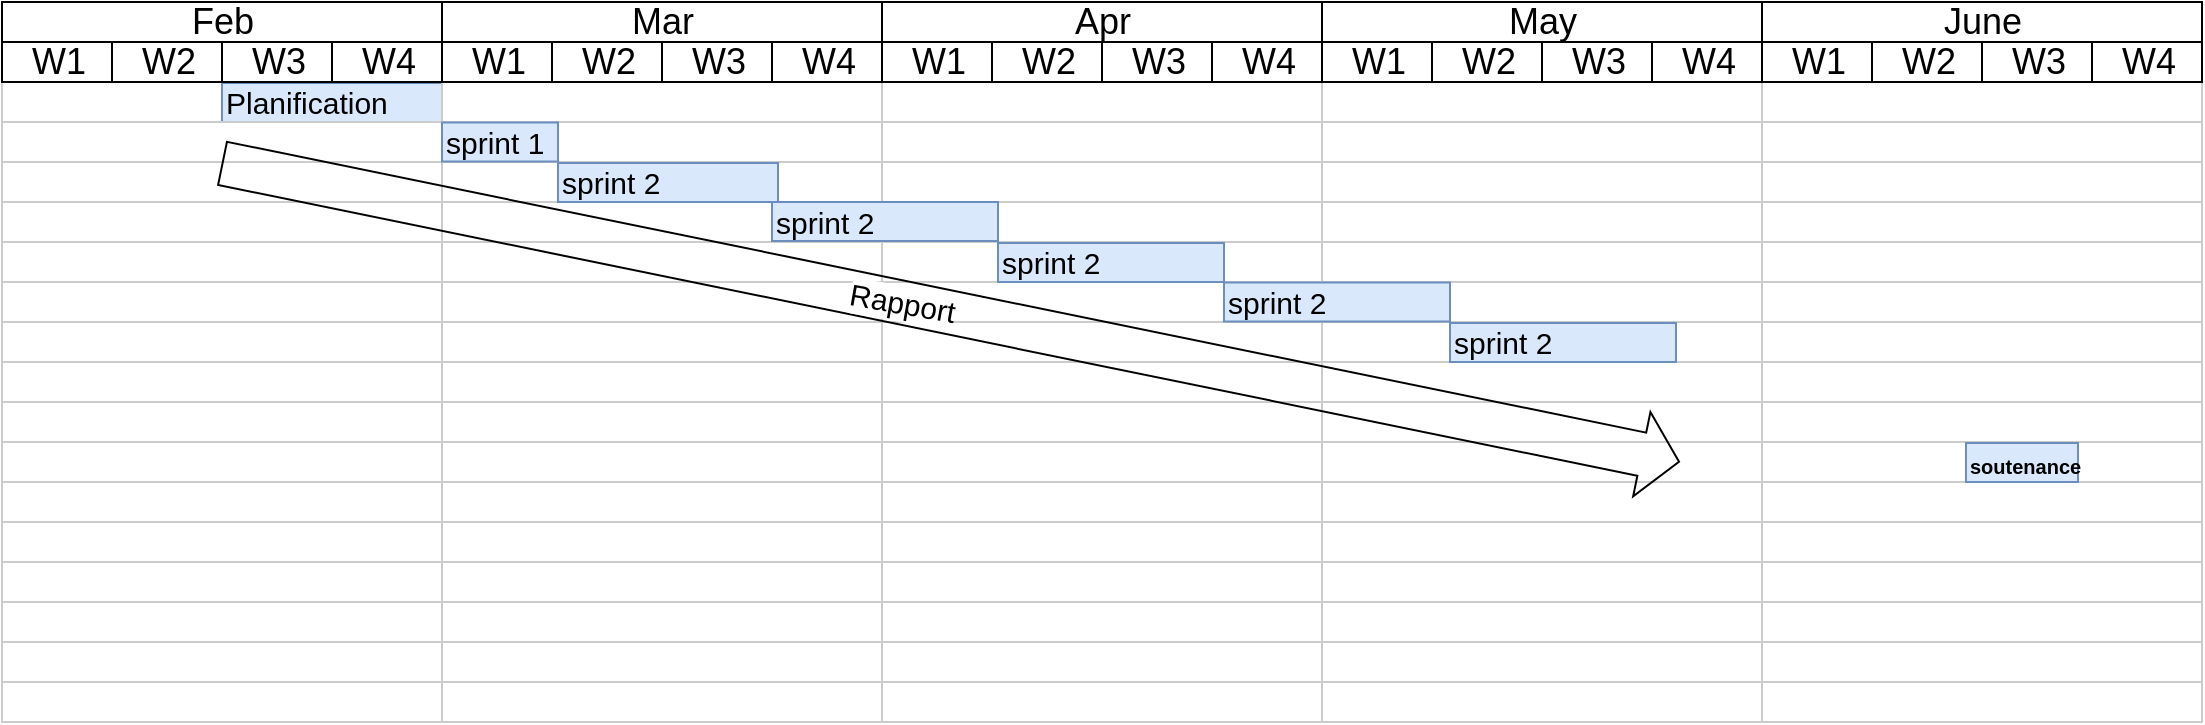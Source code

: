 <mxfile version="20.8.23" type="github">
  <diagram name="Page-1" id="2c4490ee-f0b8-94ab-5012-d5dc3445f7a3">
    <mxGraphModel dx="2444" dy="1262" grid="1" gridSize="11" guides="1" tooltips="1" connect="0" arrows="1" fold="1" page="1" pageScale="1.5" pageWidth="1169" pageHeight="826" background="none" math="0" shadow="0">
      <root>
        <mxCell id="0" style=";html=1;" />
        <mxCell id="1" style=";html=1;" parent="0" />
        <mxCell id="7a8b956e7d50b54d-114" value="Feb" style="strokeWidth=1;fontStyle=0;html=1;fontSize=18;" parent="1" vertex="1">
          <mxGeometry x="195" y="22" width="220" height="20" as="geometry" />
        </mxCell>
        <mxCell id="7a8b956e7d50b54d-241" value="" style="align=left;strokeColor=#CCCCCC;html=1;fontSize=18;" parent="1" vertex="1">
          <mxGeometry x="195" y="62" width="220" height="20" as="geometry" />
        </mxCell>
        <mxCell id="7a8b956e7d50b54d-118" value="W1" style="strokeWidth=1;fontStyle=0;html=1;fontSize=18;" parent="1" vertex="1">
          <mxGeometry x="195" y="42" width="55" height="20" as="geometry" />
        </mxCell>
        <mxCell id="7a8b956e7d50b54d-353" value="&lt;font style=&quot;font-size: 15px;&quot;&gt;&lt;font style=&quot;font-size: 15px;&quot;&gt;Planification&lt;/font&gt;&lt;/font&gt;" style="align=left;strokeColor=#6c8ebf;html=1;fillColor=#dae8fc;fontSize=18;" parent="1" vertex="1">
          <mxGeometry x="305" y="62.5" width="110" height="19.5" as="geometry" />
        </mxCell>
        <mxCell id="ANdagTGhTcDxKXREWcP5-1" value="W2" style="strokeWidth=1;fontStyle=0;html=1;fontSize=18;" vertex="1" parent="1">
          <mxGeometry x="250" y="42" width="55" height="20" as="geometry" />
        </mxCell>
        <mxCell id="ANdagTGhTcDxKXREWcP5-2" value="W3" style="strokeWidth=1;fontStyle=0;html=1;fontSize=18;" vertex="1" parent="1">
          <mxGeometry x="305" y="42" width="55" height="20" as="geometry" />
        </mxCell>
        <mxCell id="ANdagTGhTcDxKXREWcP5-3" value="W4" style="strokeWidth=1;fontStyle=0;html=1;fontSize=18;" vertex="1" parent="1">
          <mxGeometry x="360" y="42" width="55" height="20" as="geometry" />
        </mxCell>
        <mxCell id="ANdagTGhTcDxKXREWcP5-4" value="" style="align=left;strokeColor=#CCCCCC;html=1;fontSize=18;" vertex="1" parent="1">
          <mxGeometry x="195" y="82" width="220" height="20" as="geometry" />
        </mxCell>
        <mxCell id="ANdagTGhTcDxKXREWcP5-7" value="" style="align=left;strokeColor=#CCCCCC;html=1;fontSize=18;" vertex="1" parent="1">
          <mxGeometry x="195" y="102" width="220" height="20" as="geometry" />
        </mxCell>
        <mxCell id="ANdagTGhTcDxKXREWcP5-8" value="" style="align=left;strokeColor=#CCCCCC;html=1;fontSize=18;" vertex="1" parent="1">
          <mxGeometry x="195" y="122" width="220" height="20" as="geometry" />
        </mxCell>
        <mxCell id="ANdagTGhTcDxKXREWcP5-9" value="" style="align=left;strokeColor=#CCCCCC;html=1;fontSize=18;" vertex="1" parent="1">
          <mxGeometry x="195" y="142" width="220" height="20" as="geometry" />
        </mxCell>
        <mxCell id="ANdagTGhTcDxKXREWcP5-10" value="" style="align=left;strokeColor=#CCCCCC;html=1;fontSize=18;" vertex="1" parent="1">
          <mxGeometry x="195" y="162" width="220" height="20" as="geometry" />
        </mxCell>
        <mxCell id="ANdagTGhTcDxKXREWcP5-11" value="" style="align=left;strokeColor=#CCCCCC;html=1;fontSize=18;" vertex="1" parent="1">
          <mxGeometry x="195" y="182" width="220" height="20" as="geometry" />
        </mxCell>
        <mxCell id="ANdagTGhTcDxKXREWcP5-12" value="" style="align=left;strokeColor=#CCCCCC;html=1;fontSize=18;" vertex="1" parent="1">
          <mxGeometry x="195" y="202" width="220" height="20" as="geometry" />
        </mxCell>
        <mxCell id="ANdagTGhTcDxKXREWcP5-17" value="" style="align=left;strokeColor=#CCCCCC;html=1;fontSize=18;" vertex="1" parent="1">
          <mxGeometry x="195" y="222" width="220" height="20" as="geometry" />
        </mxCell>
        <mxCell id="ANdagTGhTcDxKXREWcP5-18" value="" style="align=left;strokeColor=#CCCCCC;html=1;fontSize=18;" vertex="1" parent="1">
          <mxGeometry x="195" y="242" width="220" height="20" as="geometry" />
        </mxCell>
        <mxCell id="ANdagTGhTcDxKXREWcP5-19" value="" style="align=left;strokeColor=#CCCCCC;html=1;fontSize=18;" vertex="1" parent="1">
          <mxGeometry x="195" y="262" width="220" height="20" as="geometry" />
        </mxCell>
        <mxCell id="ANdagTGhTcDxKXREWcP5-20" value="" style="align=left;strokeColor=#CCCCCC;html=1;fontSize=18;" vertex="1" parent="1">
          <mxGeometry x="195" y="282" width="220" height="20" as="geometry" />
        </mxCell>
        <mxCell id="ANdagTGhTcDxKXREWcP5-21" value="" style="align=left;strokeColor=#CCCCCC;html=1;fontSize=18;" vertex="1" parent="1">
          <mxGeometry x="195" y="302" width="220" height="20" as="geometry" />
        </mxCell>
        <mxCell id="ANdagTGhTcDxKXREWcP5-22" value="" style="align=left;strokeColor=#CCCCCC;html=1;fontSize=18;" vertex="1" parent="1">
          <mxGeometry x="195" y="322" width="220" height="20" as="geometry" />
        </mxCell>
        <mxCell id="ANdagTGhTcDxKXREWcP5-23" value="" style="align=left;strokeColor=#CCCCCC;html=1;fontSize=18;" vertex="1" parent="1">
          <mxGeometry x="195" y="342" width="220" height="20" as="geometry" />
        </mxCell>
        <mxCell id="ANdagTGhTcDxKXREWcP5-24" value="" style="align=left;strokeColor=#CCCCCC;html=1;fontSize=18;" vertex="1" parent="1">
          <mxGeometry x="195" y="362" width="220" height="20" as="geometry" />
        </mxCell>
        <mxCell id="ANdagTGhTcDxKXREWcP5-109" value="Mar" style="strokeWidth=1;fontStyle=0;html=1;fontSize=18;" vertex="1" parent="1">
          <mxGeometry x="415" y="22" width="220" height="20" as="geometry" />
        </mxCell>
        <mxCell id="ANdagTGhTcDxKXREWcP5-110" value="" style="align=left;strokeColor=#CCCCCC;html=1;fontSize=18;" vertex="1" parent="1">
          <mxGeometry x="415" y="62" width="220" height="20" as="geometry" />
        </mxCell>
        <mxCell id="ANdagTGhTcDxKXREWcP5-111" value="W1" style="strokeWidth=1;fontStyle=0;html=1;fontSize=18;" vertex="1" parent="1">
          <mxGeometry x="415" y="42" width="55" height="20" as="geometry" />
        </mxCell>
        <mxCell id="ANdagTGhTcDxKXREWcP5-112" value="W2" style="strokeWidth=1;fontStyle=0;html=1;fontSize=18;" vertex="1" parent="1">
          <mxGeometry x="470" y="42" width="55" height="20" as="geometry" />
        </mxCell>
        <mxCell id="ANdagTGhTcDxKXREWcP5-113" value="W3" style="strokeWidth=1;fontStyle=0;html=1;fontSize=18;" vertex="1" parent="1">
          <mxGeometry x="525" y="42" width="55" height="20" as="geometry" />
        </mxCell>
        <mxCell id="ANdagTGhTcDxKXREWcP5-114" value="W4" style="strokeWidth=1;fontStyle=0;html=1;fontSize=18;" vertex="1" parent="1">
          <mxGeometry x="580" y="42" width="55" height="20" as="geometry" />
        </mxCell>
        <mxCell id="ANdagTGhTcDxKXREWcP5-115" value="" style="align=left;strokeColor=#CCCCCC;html=1;fontSize=18;" vertex="1" parent="1">
          <mxGeometry x="415" y="82" width="220" height="20" as="geometry" />
        </mxCell>
        <mxCell id="ANdagTGhTcDxKXREWcP5-116" value="" style="align=left;strokeColor=#CCCCCC;html=1;fontSize=18;" vertex="1" parent="1">
          <mxGeometry x="415" y="102" width="220" height="20" as="geometry" />
        </mxCell>
        <mxCell id="ANdagTGhTcDxKXREWcP5-117" value="" style="align=left;strokeColor=#CCCCCC;html=1;fontSize=18;" vertex="1" parent="1">
          <mxGeometry x="415" y="122" width="220" height="20" as="geometry" />
        </mxCell>
        <mxCell id="ANdagTGhTcDxKXREWcP5-118" value="" style="align=left;strokeColor=#CCCCCC;html=1;fontSize=18;" vertex="1" parent="1">
          <mxGeometry x="415" y="142" width="220" height="20" as="geometry" />
        </mxCell>
        <mxCell id="ANdagTGhTcDxKXREWcP5-119" value="" style="align=left;strokeColor=#CCCCCC;html=1;fontSize=18;" vertex="1" parent="1">
          <mxGeometry x="415" y="162" width="220" height="20" as="geometry" />
        </mxCell>
        <mxCell id="ANdagTGhTcDxKXREWcP5-120" value="" style="align=left;strokeColor=#CCCCCC;html=1;fontSize=18;" vertex="1" parent="1">
          <mxGeometry x="415" y="182" width="220" height="20" as="geometry" />
        </mxCell>
        <mxCell id="ANdagTGhTcDxKXREWcP5-121" value="" style="align=left;strokeColor=#CCCCCC;html=1;fontSize=18;" vertex="1" parent="1">
          <mxGeometry x="415" y="202" width="220" height="20" as="geometry" />
        </mxCell>
        <mxCell id="ANdagTGhTcDxKXREWcP5-122" value="" style="align=left;strokeColor=#CCCCCC;html=1;fontSize=18;" vertex="1" parent="1">
          <mxGeometry x="415" y="222" width="220" height="20" as="geometry" />
        </mxCell>
        <mxCell id="ANdagTGhTcDxKXREWcP5-123" value="" style="align=left;strokeColor=#CCCCCC;html=1;fontSize=18;" vertex="1" parent="1">
          <mxGeometry x="415" y="242" width="220" height="20" as="geometry" />
        </mxCell>
        <mxCell id="ANdagTGhTcDxKXREWcP5-124" value="" style="align=left;strokeColor=#CCCCCC;html=1;fontSize=18;" vertex="1" parent="1">
          <mxGeometry x="415" y="262" width="220" height="20" as="geometry" />
        </mxCell>
        <mxCell id="ANdagTGhTcDxKXREWcP5-125" value="" style="align=left;strokeColor=#CCCCCC;html=1;fontSize=18;" vertex="1" parent="1">
          <mxGeometry x="415" y="282" width="220" height="20" as="geometry" />
        </mxCell>
        <mxCell id="ANdagTGhTcDxKXREWcP5-126" value="" style="align=left;strokeColor=#CCCCCC;html=1;fontSize=18;" vertex="1" parent="1">
          <mxGeometry x="415" y="302" width="220" height="20" as="geometry" />
        </mxCell>
        <mxCell id="ANdagTGhTcDxKXREWcP5-127" value="" style="align=left;strokeColor=#CCCCCC;html=1;fontSize=18;" vertex="1" parent="1">
          <mxGeometry x="415" y="322" width="220" height="20" as="geometry" />
        </mxCell>
        <mxCell id="ANdagTGhTcDxKXREWcP5-128" value="" style="align=left;strokeColor=#CCCCCC;html=1;fontSize=18;" vertex="1" parent="1">
          <mxGeometry x="415" y="342" width="220" height="20" as="geometry" />
        </mxCell>
        <mxCell id="ANdagTGhTcDxKXREWcP5-129" value="" style="align=left;strokeColor=#CCCCCC;html=1;fontSize=18;" vertex="1" parent="1">
          <mxGeometry x="415" y="362" width="220" height="20" as="geometry" />
        </mxCell>
        <mxCell id="ANdagTGhTcDxKXREWcP5-130" value="Apr" style="strokeWidth=1;fontStyle=0;html=1;fontSize=18;" vertex="1" parent="1">
          <mxGeometry x="635" y="22" width="220" height="20" as="geometry" />
        </mxCell>
        <mxCell id="ANdagTGhTcDxKXREWcP5-131" value="" style="align=left;strokeColor=#CCCCCC;html=1;fontSize=18;" vertex="1" parent="1">
          <mxGeometry x="635" y="62" width="220" height="20" as="geometry" />
        </mxCell>
        <mxCell id="ANdagTGhTcDxKXREWcP5-132" value="W1" style="strokeWidth=1;fontStyle=0;html=1;fontSize=18;" vertex="1" parent="1">
          <mxGeometry x="635" y="42" width="55" height="20" as="geometry" />
        </mxCell>
        <mxCell id="ANdagTGhTcDxKXREWcP5-133" value="W2" style="strokeWidth=1;fontStyle=0;html=1;fontSize=18;" vertex="1" parent="1">
          <mxGeometry x="690" y="42" width="55" height="20" as="geometry" />
        </mxCell>
        <mxCell id="ANdagTGhTcDxKXREWcP5-134" value="W3" style="strokeWidth=1;fontStyle=0;html=1;fontSize=18;" vertex="1" parent="1">
          <mxGeometry x="745" y="42" width="55" height="20" as="geometry" />
        </mxCell>
        <mxCell id="ANdagTGhTcDxKXREWcP5-135" value="W4" style="strokeWidth=1;fontStyle=0;html=1;fontSize=18;" vertex="1" parent="1">
          <mxGeometry x="800" y="42" width="55" height="20" as="geometry" />
        </mxCell>
        <mxCell id="ANdagTGhTcDxKXREWcP5-136" value="" style="align=left;strokeColor=#CCCCCC;html=1;fontSize=18;" vertex="1" parent="1">
          <mxGeometry x="635" y="82" width="220" height="20" as="geometry" />
        </mxCell>
        <mxCell id="ANdagTGhTcDxKXREWcP5-137" value="" style="align=left;strokeColor=#CCCCCC;html=1;fontSize=18;" vertex="1" parent="1">
          <mxGeometry x="635" y="102" width="220" height="20" as="geometry" />
        </mxCell>
        <mxCell id="ANdagTGhTcDxKXREWcP5-138" value="" style="align=left;strokeColor=#CCCCCC;html=1;fontSize=18;" vertex="1" parent="1">
          <mxGeometry x="635" y="122" width="220" height="20" as="geometry" />
        </mxCell>
        <mxCell id="ANdagTGhTcDxKXREWcP5-139" value="" style="align=left;strokeColor=#CCCCCC;html=1;fontSize=18;" vertex="1" parent="1">
          <mxGeometry x="635" y="142" width="220" height="20" as="geometry" />
        </mxCell>
        <mxCell id="ANdagTGhTcDxKXREWcP5-140" value="" style="align=left;strokeColor=#CCCCCC;html=1;fontSize=18;" vertex="1" parent="1">
          <mxGeometry x="635" y="162" width="220" height="20" as="geometry" />
        </mxCell>
        <mxCell id="ANdagTGhTcDxKXREWcP5-141" value="" style="align=left;strokeColor=#CCCCCC;html=1;fontSize=18;" vertex="1" parent="1">
          <mxGeometry x="635" y="182" width="220" height="20" as="geometry" />
        </mxCell>
        <mxCell id="ANdagTGhTcDxKXREWcP5-142" value="" style="align=left;strokeColor=#CCCCCC;html=1;fontSize=18;" vertex="1" parent="1">
          <mxGeometry x="635" y="202" width="220" height="20" as="geometry" />
        </mxCell>
        <mxCell id="ANdagTGhTcDxKXREWcP5-143" value="" style="align=left;strokeColor=#CCCCCC;html=1;fontSize=18;" vertex="1" parent="1">
          <mxGeometry x="635" y="222" width="220" height="20" as="geometry" />
        </mxCell>
        <mxCell id="ANdagTGhTcDxKXREWcP5-144" value="" style="align=left;strokeColor=#CCCCCC;html=1;fontSize=18;" vertex="1" parent="1">
          <mxGeometry x="635" y="242" width="220" height="20" as="geometry" />
        </mxCell>
        <mxCell id="ANdagTGhTcDxKXREWcP5-145" value="" style="align=left;strokeColor=#CCCCCC;html=1;fontSize=18;" vertex="1" parent="1">
          <mxGeometry x="635" y="262" width="220" height="20" as="geometry" />
        </mxCell>
        <mxCell id="ANdagTGhTcDxKXREWcP5-146" value="" style="align=left;strokeColor=#CCCCCC;html=1;fontSize=18;" vertex="1" parent="1">
          <mxGeometry x="635" y="282" width="220" height="20" as="geometry" />
        </mxCell>
        <mxCell id="ANdagTGhTcDxKXREWcP5-147" value="" style="align=left;strokeColor=#CCCCCC;html=1;fontSize=18;" vertex="1" parent="1">
          <mxGeometry x="635" y="302" width="220" height="20" as="geometry" />
        </mxCell>
        <mxCell id="ANdagTGhTcDxKXREWcP5-148" value="" style="align=left;strokeColor=#CCCCCC;html=1;fontSize=18;" vertex="1" parent="1">
          <mxGeometry x="635" y="322" width="220" height="20" as="geometry" />
        </mxCell>
        <mxCell id="ANdagTGhTcDxKXREWcP5-149" value="" style="align=left;strokeColor=#CCCCCC;html=1;fontSize=18;" vertex="1" parent="1">
          <mxGeometry x="635" y="342" width="220" height="20" as="geometry" />
        </mxCell>
        <mxCell id="ANdagTGhTcDxKXREWcP5-150" value="" style="align=left;strokeColor=#CCCCCC;html=1;fontSize=18;" vertex="1" parent="1">
          <mxGeometry x="635" y="362" width="220" height="20" as="geometry" />
        </mxCell>
        <mxCell id="ANdagTGhTcDxKXREWcP5-151" value="May" style="strokeWidth=1;fontStyle=0;html=1;fontSize=18;" vertex="1" parent="1">
          <mxGeometry x="855" y="22" width="220" height="20" as="geometry" />
        </mxCell>
        <mxCell id="ANdagTGhTcDxKXREWcP5-152" value="" style="align=left;strokeColor=#CCCCCC;html=1;fontSize=18;" vertex="1" parent="1">
          <mxGeometry x="855" y="62" width="220" height="20" as="geometry" />
        </mxCell>
        <mxCell id="ANdagTGhTcDxKXREWcP5-153" value="W1" style="strokeWidth=1;fontStyle=0;html=1;fontSize=18;" vertex="1" parent="1">
          <mxGeometry x="855" y="42" width="55" height="20" as="geometry" />
        </mxCell>
        <mxCell id="ANdagTGhTcDxKXREWcP5-154" value="W2" style="strokeWidth=1;fontStyle=0;html=1;fontSize=18;" vertex="1" parent="1">
          <mxGeometry x="910" y="42" width="55" height="20" as="geometry" />
        </mxCell>
        <mxCell id="ANdagTGhTcDxKXREWcP5-155" value="W3" style="strokeWidth=1;fontStyle=0;html=1;fontSize=18;" vertex="1" parent="1">
          <mxGeometry x="965" y="42" width="55" height="20" as="geometry" />
        </mxCell>
        <mxCell id="ANdagTGhTcDxKXREWcP5-156" value="W4" style="strokeWidth=1;fontStyle=0;html=1;fontSize=18;" vertex="1" parent="1">
          <mxGeometry x="1020" y="42" width="55" height="20" as="geometry" />
        </mxCell>
        <mxCell id="ANdagTGhTcDxKXREWcP5-157" value="" style="align=left;strokeColor=#CCCCCC;html=1;fontSize=18;" vertex="1" parent="1">
          <mxGeometry x="855" y="82" width="220" height="20" as="geometry" />
        </mxCell>
        <mxCell id="ANdagTGhTcDxKXREWcP5-158" value="" style="align=left;strokeColor=#CCCCCC;html=1;fontSize=18;" vertex="1" parent="1">
          <mxGeometry x="855" y="102" width="220" height="20" as="geometry" />
        </mxCell>
        <mxCell id="ANdagTGhTcDxKXREWcP5-159" value="" style="align=left;strokeColor=#CCCCCC;html=1;fontSize=18;" vertex="1" parent="1">
          <mxGeometry x="855" y="122" width="220" height="20" as="geometry" />
        </mxCell>
        <mxCell id="ANdagTGhTcDxKXREWcP5-160" value="" style="align=left;strokeColor=#CCCCCC;html=1;fontSize=18;" vertex="1" parent="1">
          <mxGeometry x="855" y="142" width="220" height="20" as="geometry" />
        </mxCell>
        <mxCell id="ANdagTGhTcDxKXREWcP5-161" value="" style="align=left;strokeColor=#CCCCCC;html=1;fontSize=18;" vertex="1" parent="1">
          <mxGeometry x="855" y="162" width="220" height="20" as="geometry" />
        </mxCell>
        <mxCell id="ANdagTGhTcDxKXREWcP5-162" value="" style="align=left;strokeColor=#CCCCCC;html=1;fontSize=18;" vertex="1" parent="1">
          <mxGeometry x="855" y="182" width="220" height="20" as="geometry" />
        </mxCell>
        <mxCell id="ANdagTGhTcDxKXREWcP5-163" value="" style="align=left;strokeColor=#CCCCCC;html=1;fontSize=18;" vertex="1" parent="1">
          <mxGeometry x="855" y="202" width="220" height="20" as="geometry" />
        </mxCell>
        <mxCell id="ANdagTGhTcDxKXREWcP5-164" value="" style="align=left;strokeColor=#CCCCCC;html=1;fontSize=18;" vertex="1" parent="1">
          <mxGeometry x="855" y="222" width="220" height="20" as="geometry" />
        </mxCell>
        <mxCell id="ANdagTGhTcDxKXREWcP5-165" value="" style="align=left;strokeColor=#CCCCCC;html=1;fontSize=18;" vertex="1" parent="1">
          <mxGeometry x="855" y="242" width="220" height="20" as="geometry" />
        </mxCell>
        <mxCell id="ANdagTGhTcDxKXREWcP5-166" value="" style="align=left;strokeColor=#CCCCCC;html=1;fontSize=18;" vertex="1" parent="1">
          <mxGeometry x="855" y="262" width="220" height="20" as="geometry" />
        </mxCell>
        <mxCell id="ANdagTGhTcDxKXREWcP5-167" value="" style="align=left;strokeColor=#CCCCCC;html=1;fontSize=18;" vertex="1" parent="1">
          <mxGeometry x="855" y="282" width="220" height="20" as="geometry" />
        </mxCell>
        <mxCell id="ANdagTGhTcDxKXREWcP5-168" value="" style="align=left;strokeColor=#CCCCCC;html=1;fontSize=18;" vertex="1" parent="1">
          <mxGeometry x="855" y="302" width="220" height="20" as="geometry" />
        </mxCell>
        <mxCell id="ANdagTGhTcDxKXREWcP5-169" value="" style="align=left;strokeColor=#CCCCCC;html=1;fontSize=18;" vertex="1" parent="1">
          <mxGeometry x="855" y="322" width="220" height="20" as="geometry" />
        </mxCell>
        <mxCell id="ANdagTGhTcDxKXREWcP5-170" value="" style="align=left;strokeColor=#CCCCCC;html=1;fontSize=18;" vertex="1" parent="1">
          <mxGeometry x="855" y="342" width="220" height="20" as="geometry" />
        </mxCell>
        <mxCell id="ANdagTGhTcDxKXREWcP5-171" value="" style="align=left;strokeColor=#CCCCCC;html=1;fontSize=18;" vertex="1" parent="1">
          <mxGeometry x="855" y="362" width="220" height="20" as="geometry" />
        </mxCell>
        <mxCell id="ANdagTGhTcDxKXREWcP5-172" value="June" style="strokeWidth=1;fontStyle=0;html=1;fontSize=18;" vertex="1" parent="1">
          <mxGeometry x="1075" y="22" width="220" height="20" as="geometry" />
        </mxCell>
        <mxCell id="ANdagTGhTcDxKXREWcP5-173" value="" style="align=left;strokeColor=#CCCCCC;html=1;fontSize=18;" vertex="1" parent="1">
          <mxGeometry x="1075" y="62" width="220" height="20" as="geometry" />
        </mxCell>
        <mxCell id="ANdagTGhTcDxKXREWcP5-174" value="W1" style="strokeWidth=1;fontStyle=0;html=1;fontSize=18;" vertex="1" parent="1">
          <mxGeometry x="1075" y="42" width="55" height="20" as="geometry" />
        </mxCell>
        <mxCell id="ANdagTGhTcDxKXREWcP5-175" value="W2" style="strokeWidth=1;fontStyle=0;html=1;fontSize=18;" vertex="1" parent="1">
          <mxGeometry x="1130" y="42" width="55" height="20" as="geometry" />
        </mxCell>
        <mxCell id="ANdagTGhTcDxKXREWcP5-176" value="W3" style="strokeWidth=1;fontStyle=0;html=1;fontSize=18;" vertex="1" parent="1">
          <mxGeometry x="1185" y="42" width="55" height="20" as="geometry" />
        </mxCell>
        <mxCell id="ANdagTGhTcDxKXREWcP5-177" value="W4" style="strokeWidth=1;fontStyle=0;html=1;fontSize=18;" vertex="1" parent="1">
          <mxGeometry x="1240" y="42" width="55" height="20" as="geometry" />
        </mxCell>
        <mxCell id="ANdagTGhTcDxKXREWcP5-178" value="" style="align=left;strokeColor=#CCCCCC;html=1;fontSize=18;" vertex="1" parent="1">
          <mxGeometry x="1075" y="82" width="220" height="20" as="geometry" />
        </mxCell>
        <mxCell id="ANdagTGhTcDxKXREWcP5-179" value="" style="align=left;strokeColor=#CCCCCC;html=1;fontSize=18;" vertex="1" parent="1">
          <mxGeometry x="1075" y="102" width="220" height="20" as="geometry" />
        </mxCell>
        <mxCell id="ANdagTGhTcDxKXREWcP5-180" value="" style="align=left;strokeColor=#CCCCCC;html=1;fontSize=18;" vertex="1" parent="1">
          <mxGeometry x="1075" y="122" width="220" height="20" as="geometry" />
        </mxCell>
        <mxCell id="ANdagTGhTcDxKXREWcP5-181" value="" style="align=left;strokeColor=#CCCCCC;html=1;fontSize=18;" vertex="1" parent="1">
          <mxGeometry x="1075" y="142" width="220" height="20" as="geometry" />
        </mxCell>
        <mxCell id="ANdagTGhTcDxKXREWcP5-182" value="" style="align=left;strokeColor=#CCCCCC;html=1;fontSize=18;" vertex="1" parent="1">
          <mxGeometry x="1075" y="162" width="220" height="20" as="geometry" />
        </mxCell>
        <mxCell id="ANdagTGhTcDxKXREWcP5-183" value="" style="align=left;strokeColor=#CCCCCC;html=1;fontSize=18;" vertex="1" parent="1">
          <mxGeometry x="1075" y="182" width="220" height="20" as="geometry" />
        </mxCell>
        <mxCell id="ANdagTGhTcDxKXREWcP5-184" value="" style="align=left;strokeColor=#CCCCCC;html=1;fontSize=18;" vertex="1" parent="1">
          <mxGeometry x="1075" y="202" width="220" height="20" as="geometry" />
        </mxCell>
        <mxCell id="ANdagTGhTcDxKXREWcP5-185" value="" style="align=left;strokeColor=#CCCCCC;html=1;fontSize=18;" vertex="1" parent="1">
          <mxGeometry x="1075" y="222" width="220" height="20" as="geometry" />
        </mxCell>
        <mxCell id="ANdagTGhTcDxKXREWcP5-186" value="" style="align=left;strokeColor=#CCCCCC;html=1;fontSize=18;" vertex="1" parent="1">
          <mxGeometry x="1075" y="242" width="220" height="20" as="geometry" />
        </mxCell>
        <mxCell id="ANdagTGhTcDxKXREWcP5-187" value="" style="align=left;strokeColor=#CCCCCC;html=1;fontSize=18;" vertex="1" parent="1">
          <mxGeometry x="1075" y="262" width="220" height="20" as="geometry" />
        </mxCell>
        <mxCell id="ANdagTGhTcDxKXREWcP5-188" value="" style="align=left;strokeColor=#CCCCCC;html=1;fontSize=18;" vertex="1" parent="1">
          <mxGeometry x="1075" y="282" width="220" height="20" as="geometry" />
        </mxCell>
        <mxCell id="ANdagTGhTcDxKXREWcP5-189" value="" style="align=left;strokeColor=#CCCCCC;html=1;fontSize=18;" vertex="1" parent="1">
          <mxGeometry x="1075" y="302" width="220" height="20" as="geometry" />
        </mxCell>
        <mxCell id="ANdagTGhTcDxKXREWcP5-190" value="" style="align=left;strokeColor=#CCCCCC;html=1;fontSize=18;" vertex="1" parent="1">
          <mxGeometry x="1075" y="322" width="220" height="20" as="geometry" />
        </mxCell>
        <mxCell id="ANdagTGhTcDxKXREWcP5-191" value="" style="align=left;strokeColor=#CCCCCC;html=1;fontSize=18;" vertex="1" parent="1">
          <mxGeometry x="1075" y="342" width="220" height="20" as="geometry" />
        </mxCell>
        <mxCell id="ANdagTGhTcDxKXREWcP5-192" value="" style="align=left;strokeColor=#CCCCCC;html=1;fontSize=18;" vertex="1" parent="1">
          <mxGeometry x="1075" y="362" width="220" height="20" as="geometry" />
        </mxCell>
        <mxCell id="ANdagTGhTcDxKXREWcP5-193" value="&lt;font style=&quot;font-size: 15px;&quot;&gt;&lt;font style=&quot;font-size: 15px;&quot;&gt;&lt;font style=&quot;font-size: 15px;&quot;&gt;sprint &lt;/font&gt;&lt;/font&gt;&lt;/font&gt;&lt;font style=&quot;font-size: 15px;&quot;&gt;1&lt;/font&gt;" style="align=left;strokeColor=#6c8ebf;html=1;fillColor=#dae8fc;fontSize=18;" vertex="1" parent="1">
          <mxGeometry x="415" y="82.25" width="58" height="19.5" as="geometry" />
        </mxCell>
        <mxCell id="ANdagTGhTcDxKXREWcP5-194" value="&lt;font style=&quot;font-size: 15px;&quot;&gt;&lt;font style=&quot;font-size: 15px;&quot;&gt;sprint 2&lt;/font&gt;&lt;/font&gt;" style="align=left;strokeColor=#6c8ebf;html=1;fillColor=#dae8fc;fontSize=18;" vertex="1" parent="1">
          <mxGeometry x="473" y="102.5" width="110" height="19.5" as="geometry" />
        </mxCell>
        <mxCell id="ANdagTGhTcDxKXREWcP5-195" value="&lt;font style=&quot;font-size: 15px;&quot;&gt;&lt;font style=&quot;font-size: 15px;&quot;&gt;sprint 2&lt;/font&gt;&lt;/font&gt;" style="align=left;strokeColor=#6c8ebf;html=1;fillColor=#dae8fc;fontSize=18;" vertex="1" parent="1">
          <mxGeometry x="580" y="122" width="113" height="19.5" as="geometry" />
        </mxCell>
        <mxCell id="ANdagTGhTcDxKXREWcP5-196" value="&lt;font style=&quot;font-size: 15px;&quot;&gt;&lt;font style=&quot;font-size: 15px;&quot;&gt;sprint 2&lt;/font&gt;&lt;/font&gt;" style="align=left;strokeColor=#6c8ebf;html=1;fillColor=#dae8fc;fontSize=18;" vertex="1" parent="1">
          <mxGeometry x="693" y="142.5" width="113" height="19.5" as="geometry" />
        </mxCell>
        <mxCell id="ANdagTGhTcDxKXREWcP5-197" value="&lt;font style=&quot;font-size: 15px;&quot;&gt;&lt;font style=&quot;font-size: 15px;&quot;&gt;sprint 2&lt;/font&gt;&lt;/font&gt;" style="align=left;strokeColor=#6c8ebf;html=1;fillColor=#dae8fc;fontSize=18;" vertex="1" parent="1">
          <mxGeometry x="806" y="162.25" width="113" height="19.5" as="geometry" />
        </mxCell>
        <mxCell id="ANdagTGhTcDxKXREWcP5-198" value="" style="shape=flexArrow;endArrow=classic;html=1;rounded=0;fontSize=15;exitX=0.499;exitY=0.029;exitDx=0;exitDy=0;exitPerimeter=0;width=22;" edge="1" parent="1" source="ANdagTGhTcDxKXREWcP5-7">
          <mxGeometry width="50" height="50" relative="1" as="geometry">
            <mxPoint x="649" y="226" as="sourcePoint" />
            <mxPoint x="1034" y="252" as="targetPoint" />
          </mxGeometry>
        </mxCell>
        <mxCell id="ANdagTGhTcDxKXREWcP5-203" value="&lt;font style=&quot;font-size: 15px;&quot;&gt;&lt;font style=&quot;font-size: 15px;&quot;&gt;&lt;font style=&quot;font-size: 15px;&quot;&gt;&lt;font style=&quot;font-size: 15px;&quot;&gt;Rapport&lt;/font&gt;&lt;/font&gt;&lt;/font&gt;&lt;/font&gt;" style="edgeLabel;html=1;align=center;verticalAlign=middle;resizable=0;points=[];fontSize=15;rotation=10;" vertex="1" connectable="0" parent="ANdagTGhTcDxKXREWcP5-198">
          <mxGeometry x="-0.103" y="4" relative="1" as="geometry">
            <mxPoint x="12" y="6" as="offset" />
          </mxGeometry>
        </mxCell>
        <mxCell id="ANdagTGhTcDxKXREWcP5-199" value="&lt;font style=&quot;font-size: 15px;&quot;&gt;&lt;font style=&quot;font-size: 15px;&quot;&gt;sprint 2&lt;/font&gt;&lt;/font&gt;" style="align=left;strokeColor=#6c8ebf;html=1;fillColor=#dae8fc;fontSize=18;" vertex="1" parent="1">
          <mxGeometry x="919" y="182.5" width="113" height="19.5" as="geometry" />
        </mxCell>
        <mxCell id="ANdagTGhTcDxKXREWcP5-205" value="&lt;font style=&quot;font-size: 10px;&quot;&gt;&lt;font style=&quot;font-size: 10px;&quot;&gt;&lt;font style=&quot;font-size: 10px;&quot;&gt;&lt;font style=&quot;font-size: 11px;&quot;&gt;&lt;font style=&quot;font-size: 11px;&quot;&gt;&lt;font style=&quot;font-size: 10.5px;&quot;&gt;&lt;font style=&quot;font-size: 10.5px;&quot;&gt;&lt;font style=&quot;font-size: 10px;&quot;&gt;&lt;font style=&quot;font-size: 10px;&quot;&gt;&lt;b&gt;soutenance&lt;/b&gt;&lt;/font&gt;&lt;/font&gt;&lt;/font&gt;&lt;/font&gt;&lt;/font&gt;&lt;/font&gt;&lt;/font&gt;&lt;/font&gt;&lt;/font&gt;" style="align=left;strokeColor=#6c8ebf;html=1;fillColor=#dae8fc;fontSize=18;" vertex="1" parent="1">
          <mxGeometry x="1177" y="242.5" width="56" height="19.5" as="geometry" />
        </mxCell>
      </root>
    </mxGraphModel>
  </diagram>
</mxfile>
